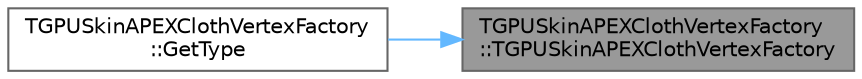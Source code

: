 digraph "TGPUSkinAPEXClothVertexFactory::TGPUSkinAPEXClothVertexFactory"
{
 // INTERACTIVE_SVG=YES
 // LATEX_PDF_SIZE
  bgcolor="transparent";
  edge [fontname=Helvetica,fontsize=10,labelfontname=Helvetica,labelfontsize=10];
  node [fontname=Helvetica,fontsize=10,shape=box,height=0.2,width=0.4];
  rankdir="RL";
  Node1 [id="Node000001",label="TGPUSkinAPEXClothVertexFactory\l::TGPUSkinAPEXClothVertexFactory",height=0.2,width=0.4,color="gray40", fillcolor="grey60", style="filled", fontcolor="black",tooltip="Constructor presizing bone matrices array to used amount."];
  Node1 -> Node2 [id="edge1_Node000001_Node000002",dir="back",color="steelblue1",style="solid",tooltip=" "];
  Node2 [id="Node000002",label="TGPUSkinAPEXClothVertexFactory\l::GetType",height=0.2,width=0.4,color="grey40", fillcolor="white", style="filled",URL="$df/d8e/classTGPUSkinAPEXClothVertexFactory.html#a93abd7397f7ce69f507a37aea5336ce4",tooltip=" "];
}
